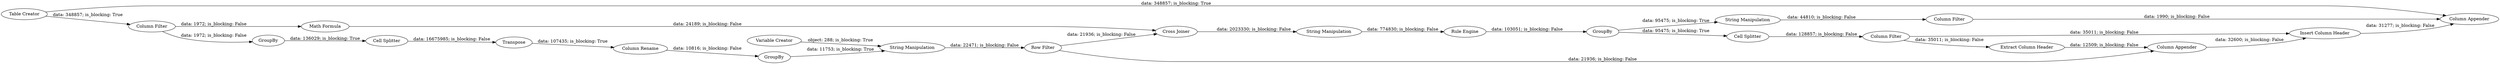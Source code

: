 digraph {
	"-1854884337091753773_22" [label="String Manipulation"]
	"-1854884337091753773_12" [label="Insert Column Header"]
	"-1854884337091753773_5" [label="Cross Joiner"]
	"-1854884337091753773_11" [label="Column Appender"]
	"-1854884337091753773_2" [label="Math Formula"]
	"-1854884337091753773_6" [label="Rule Engine"]
	"-1854884337091753773_9" [label="Column Filter"]
	"-1854884337091753773_20" [label="Cell Splitter"]
	"-1854884337091753773_7" [label=GroupBy]
	"-1854884337091753773_1" [label="Table Creator"]
	"-1854884337091753773_13" [label="Column Appender"]
	"-1854884337091753773_16" [label="String Manipulation"]
	"-1854884337091753773_4" [label="String Manipulation"]
	"-1854884337091753773_3" [label=GroupBy]
	"-1854884337091753773_15" [label="Column Filter"]
	"-1854884337091753773_14" [label="Variable Creator"]
	"-1854884337091753773_17" [label="Column Filter"]
	"-1854884337091753773_18" [label="Row Filter"]
	"-1854884337091753773_19" [label=GroupBy]
	"-1854884337091753773_8" [label="Cell Splitter"]
	"-1854884337091753773_10" [label="Extract Column Header"]
	"-1854884337091753773_23" [label="Column Rename"]
	"-1854884337091753773_21" [label=Transpose]
	"-1854884337091753773_8" -> "-1854884337091753773_9" [label="data: 128857; is_blocking: False"]
	"-1854884337091753773_19" -> "-1854884337091753773_20" [label="data: 136029; is_blocking: True"]
	"-1854884337091753773_11" -> "-1854884337091753773_12" [label="data: 32600; is_blocking: False"]
	"-1854884337091753773_14" -> "-1854884337091753773_4" [label="object: 288; is_blocking: True"]
	"-1854884337091753773_9" -> "-1854884337091753773_10" [label="data: 35011; is_blocking: False"]
	"-1854884337091753773_10" -> "-1854884337091753773_11" [label="data: 12509; is_blocking: False"]
	"-1854884337091753773_2" -> "-1854884337091753773_5" [label="data: 24189; is_blocking: False"]
	"-1854884337091753773_18" -> "-1854884337091753773_11" [label="data: 21936; is_blocking: False"]
	"-1854884337091753773_23" -> "-1854884337091753773_3" [label="data: 10816; is_blocking: False"]
	"-1854884337091753773_22" -> "-1854884337091753773_6" [label="data: 774830; is_blocking: False"]
	"-1854884337091753773_7" -> "-1854884337091753773_16" [label="data: 95475; is_blocking: True"]
	"-1854884337091753773_3" -> "-1854884337091753773_4" [label="data: 11753; is_blocking: True"]
	"-1854884337091753773_6" -> "-1854884337091753773_7" [label="data: 103051; is_blocking: False"]
	"-1854884337091753773_15" -> "-1854884337091753773_19" [label="data: 1972; is_blocking: False"]
	"-1854884337091753773_18" -> "-1854884337091753773_5" [label="data: 21936; is_blocking: False"]
	"-1854884337091753773_20" -> "-1854884337091753773_21" [label="data: 16675985; is_blocking: False"]
	"-1854884337091753773_15" -> "-1854884337091753773_2" [label="data: 1972; is_blocking: False"]
	"-1854884337091753773_1" -> "-1854884337091753773_13" [label="data: 348857; is_blocking: True"]
	"-1854884337091753773_7" -> "-1854884337091753773_8" [label="data: 95475; is_blocking: True"]
	"-1854884337091753773_21" -> "-1854884337091753773_23" [label="data: 107435; is_blocking: True"]
	"-1854884337091753773_12" -> "-1854884337091753773_13" [label="data: 31277; is_blocking: False"]
	"-1854884337091753773_9" -> "-1854884337091753773_12" [label="data: 35011; is_blocking: False"]
	"-1854884337091753773_5" -> "-1854884337091753773_22" [label="data: 2023330; is_blocking: False"]
	"-1854884337091753773_16" -> "-1854884337091753773_17" [label="data: 44810; is_blocking: False"]
	"-1854884337091753773_4" -> "-1854884337091753773_18" [label="data: 22471; is_blocking: False"]
	"-1854884337091753773_1" -> "-1854884337091753773_15" [label="data: 348857; is_blocking: True"]
	"-1854884337091753773_17" -> "-1854884337091753773_13" [label="data: 1990; is_blocking: False"]
	rankdir=LR
}
